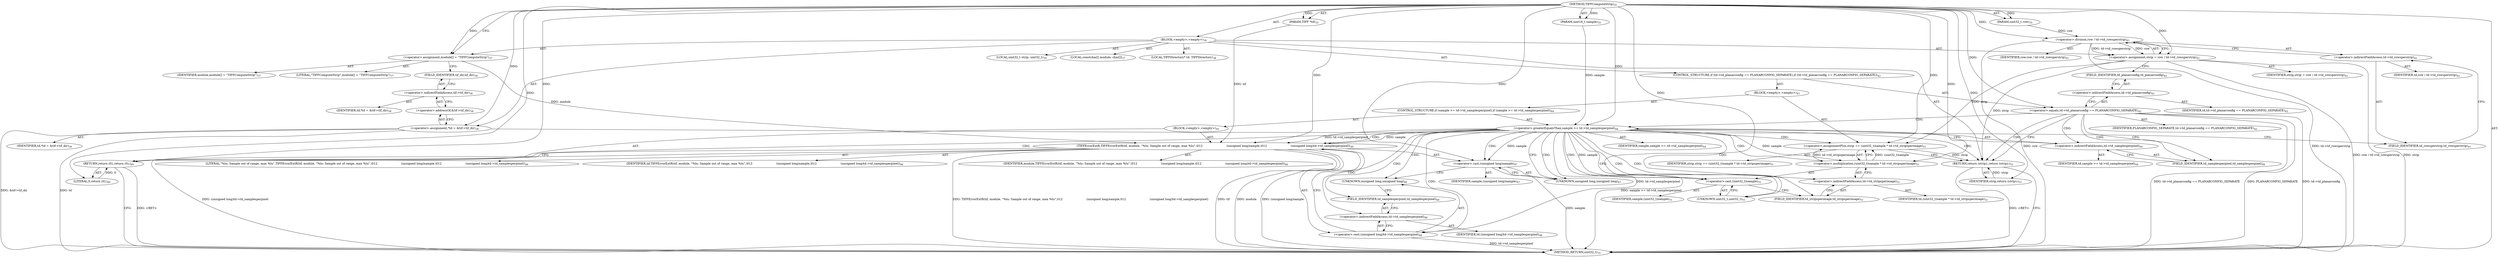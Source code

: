 digraph "TIFFComputeStrip" {  
"10917" [label = <(METHOD,TIFFComputeStrip)<SUB>35</SUB>> ]
"10918" [label = <(PARAM,TIFF *tif)<SUB>35</SUB>> ]
"10919" [label = <(PARAM,uint32_t row)<SUB>35</SUB>> ]
"10920" [label = <(PARAM,uint16_t sample)<SUB>35</SUB>> ]
"10921" [label = <(BLOCK,&lt;empty&gt;,&lt;empty&gt;)<SUB>36</SUB>> ]
"10922" [label = <(LOCAL,constchar[] module: char[])<SUB>37</SUB>> ]
"10923" [label = <(&lt;operator&gt;.assignment,module[] = &quot;TIFFComputeStrip&quot;)<SUB>37</SUB>> ]
"10924" [label = <(IDENTIFIER,module,module[] = &quot;TIFFComputeStrip&quot;)<SUB>37</SUB>> ]
"10925" [label = <(LITERAL,&quot;TIFFComputeStrip&quot;,module[] = &quot;TIFFComputeStrip&quot;)<SUB>37</SUB>> ]
"10926" [label = <(LOCAL,TIFFDirectory* td: TIFFDirectory)<SUB>38</SUB>> ]
"10927" [label = <(&lt;operator&gt;.assignment,*td = &amp;tif-&gt;tif_dir)<SUB>38</SUB>> ]
"10928" [label = <(IDENTIFIER,td,*td = &amp;tif-&gt;tif_dir)<SUB>38</SUB>> ]
"10929" [label = <(&lt;operator&gt;.addressOf,&amp;tif-&gt;tif_dir)<SUB>38</SUB>> ]
"10930" [label = <(&lt;operator&gt;.indirectFieldAccess,tif-&gt;tif_dir)<SUB>38</SUB>> ]
"10931" [label = <(IDENTIFIER,tif,*td = &amp;tif-&gt;tif_dir)<SUB>38</SUB>> ]
"10932" [label = <(FIELD_IDENTIFIER,tif_dir,tif_dir)<SUB>38</SUB>> ]
"10933" [label = <(LOCAL,uint32_t strip: uint32_t)<SUB>39</SUB>> ]
"10934" [label = <(&lt;operator&gt;.assignment,strip = row / td-&gt;td_rowsperstrip)<SUB>41</SUB>> ]
"10935" [label = <(IDENTIFIER,strip,strip = row / td-&gt;td_rowsperstrip)<SUB>41</SUB>> ]
"10936" [label = <(&lt;operator&gt;.division,row / td-&gt;td_rowsperstrip)<SUB>41</SUB>> ]
"10937" [label = <(IDENTIFIER,row,row / td-&gt;td_rowsperstrip)<SUB>41</SUB>> ]
"10938" [label = <(&lt;operator&gt;.indirectFieldAccess,td-&gt;td_rowsperstrip)<SUB>41</SUB>> ]
"10939" [label = <(IDENTIFIER,td,row / td-&gt;td_rowsperstrip)<SUB>41</SUB>> ]
"10940" [label = <(FIELD_IDENTIFIER,td_rowsperstrip,td_rowsperstrip)<SUB>41</SUB>> ]
"10941" [label = <(CONTROL_STRUCTURE,if (td-&gt;td_planarconfig == PLANARCONFIG_SEPARATE),if (td-&gt;td_planarconfig == PLANARCONFIG_SEPARATE))<SUB>42</SUB>> ]
"10942" [label = <(&lt;operator&gt;.equals,td-&gt;td_planarconfig == PLANARCONFIG_SEPARATE)<SUB>42</SUB>> ]
"10943" [label = <(&lt;operator&gt;.indirectFieldAccess,td-&gt;td_planarconfig)<SUB>42</SUB>> ]
"10944" [label = <(IDENTIFIER,td,td-&gt;td_planarconfig == PLANARCONFIG_SEPARATE)<SUB>42</SUB>> ]
"10945" [label = <(FIELD_IDENTIFIER,td_planarconfig,td_planarconfig)<SUB>42</SUB>> ]
"10946" [label = <(IDENTIFIER,PLANARCONFIG_SEPARATE,td-&gt;td_planarconfig == PLANARCONFIG_SEPARATE)<SUB>42</SUB>> ]
"10947" [label = <(BLOCK,&lt;empty&gt;,&lt;empty&gt;)<SUB>43</SUB>> ]
"10948" [label = <(CONTROL_STRUCTURE,if (sample &gt;= td-&gt;td_samplesperpixel),if (sample &gt;= td-&gt;td_samplesperpixel))<SUB>44</SUB>> ]
"10949" [label = <(&lt;operator&gt;.greaterEqualsThan,sample &gt;= td-&gt;td_samplesperpixel)<SUB>44</SUB>> ]
"10950" [label = <(IDENTIFIER,sample,sample &gt;= td-&gt;td_samplesperpixel)<SUB>44</SUB>> ]
"10951" [label = <(&lt;operator&gt;.indirectFieldAccess,td-&gt;td_samplesperpixel)<SUB>44</SUB>> ]
"10952" [label = <(IDENTIFIER,td,sample &gt;= td-&gt;td_samplesperpixel)<SUB>44</SUB>> ]
"10953" [label = <(FIELD_IDENTIFIER,td_samplesperpixel,td_samplesperpixel)<SUB>44</SUB>> ]
"10954" [label = <(BLOCK,&lt;empty&gt;,&lt;empty&gt;)<SUB>45</SUB>> ]
"10955" [label = <(TIFFErrorExtR,TIFFErrorExtR(tif, module, &quot;%lu: Sample out of range, max %lu&quot;,\012                          (unsigned long)sample,\012                          (unsigned long)td-&gt;td_samplesperpixel))<SUB>46</SUB>> ]
"10956" [label = <(IDENTIFIER,tif,TIFFErrorExtR(tif, module, &quot;%lu: Sample out of range, max %lu&quot;,\012                          (unsigned long)sample,\012                          (unsigned long)td-&gt;td_samplesperpixel))<SUB>46</SUB>> ]
"10957" [label = <(IDENTIFIER,module,TIFFErrorExtR(tif, module, &quot;%lu: Sample out of range, max %lu&quot;,\012                          (unsigned long)sample,\012                          (unsigned long)td-&gt;td_samplesperpixel))<SUB>46</SUB>> ]
"10958" [label = <(LITERAL,&quot;%lu: Sample out of range, max %lu&quot;,TIFFErrorExtR(tif, module, &quot;%lu: Sample out of range, max %lu&quot;,\012                          (unsigned long)sample,\012                          (unsigned long)td-&gt;td_samplesperpixel))<SUB>46</SUB>> ]
"10959" [label = <(&lt;operator&gt;.cast,(unsigned long)sample)<SUB>47</SUB>> ]
"10960" [label = <(UNKNOWN,unsigned long,unsigned long)<SUB>47</SUB>> ]
"10961" [label = <(IDENTIFIER,sample,(unsigned long)sample)<SUB>47</SUB>> ]
"10962" [label = <(&lt;operator&gt;.cast,(unsigned long)td-&gt;td_samplesperpixel)<SUB>48</SUB>> ]
"10963" [label = <(UNKNOWN,unsigned long,unsigned long)<SUB>48</SUB>> ]
"10964" [label = <(&lt;operator&gt;.indirectFieldAccess,td-&gt;td_samplesperpixel)<SUB>48</SUB>> ]
"10965" [label = <(IDENTIFIER,td,(unsigned long)td-&gt;td_samplesperpixel)<SUB>48</SUB>> ]
"10966" [label = <(FIELD_IDENTIFIER,td_samplesperpixel,td_samplesperpixel)<SUB>48</SUB>> ]
"10967" [label = <(RETURN,return (0);,return (0);)<SUB>49</SUB>> ]
"10968" [label = <(LITERAL,0,return (0);)<SUB>49</SUB>> ]
"10969" [label = <(&lt;operator&gt;.assignmentPlus,strip += (uint32_t)sample * td-&gt;td_stripsperimage)<SUB>51</SUB>> ]
"10970" [label = <(IDENTIFIER,strip,strip += (uint32_t)sample * td-&gt;td_stripsperimage)<SUB>51</SUB>> ]
"10971" [label = <(&lt;operator&gt;.multiplication,(uint32_t)sample * td-&gt;td_stripsperimage)<SUB>51</SUB>> ]
"10972" [label = <(&lt;operator&gt;.cast,(uint32_t)sample)<SUB>51</SUB>> ]
"10973" [label = <(UNKNOWN,uint32_t,uint32_t)<SUB>51</SUB>> ]
"10974" [label = <(IDENTIFIER,sample,(uint32_t)sample)<SUB>51</SUB>> ]
"10975" [label = <(&lt;operator&gt;.indirectFieldAccess,td-&gt;td_stripsperimage)<SUB>51</SUB>> ]
"10976" [label = <(IDENTIFIER,td,(uint32_t)sample * td-&gt;td_stripsperimage)<SUB>51</SUB>> ]
"10977" [label = <(FIELD_IDENTIFIER,td_stripsperimage,td_stripsperimage)<SUB>51</SUB>> ]
"10978" [label = <(RETURN,return (strip);,return (strip);)<SUB>53</SUB>> ]
"10979" [label = <(IDENTIFIER,strip,return (strip);)<SUB>53</SUB>> ]
"10980" [label = <(METHOD_RETURN,uint32_t)<SUB>35</SUB>> ]
  "10917" -> "10918"  [ label = "AST: "] 
  "10917" -> "10919"  [ label = "AST: "] 
  "10917" -> "10920"  [ label = "AST: "] 
  "10917" -> "10921"  [ label = "AST: "] 
  "10917" -> "10980"  [ label = "AST: "] 
  "10921" -> "10922"  [ label = "AST: "] 
  "10921" -> "10923"  [ label = "AST: "] 
  "10921" -> "10926"  [ label = "AST: "] 
  "10921" -> "10927"  [ label = "AST: "] 
  "10921" -> "10933"  [ label = "AST: "] 
  "10921" -> "10934"  [ label = "AST: "] 
  "10921" -> "10941"  [ label = "AST: "] 
  "10921" -> "10978"  [ label = "AST: "] 
  "10923" -> "10924"  [ label = "AST: "] 
  "10923" -> "10925"  [ label = "AST: "] 
  "10927" -> "10928"  [ label = "AST: "] 
  "10927" -> "10929"  [ label = "AST: "] 
  "10929" -> "10930"  [ label = "AST: "] 
  "10930" -> "10931"  [ label = "AST: "] 
  "10930" -> "10932"  [ label = "AST: "] 
  "10934" -> "10935"  [ label = "AST: "] 
  "10934" -> "10936"  [ label = "AST: "] 
  "10936" -> "10937"  [ label = "AST: "] 
  "10936" -> "10938"  [ label = "AST: "] 
  "10938" -> "10939"  [ label = "AST: "] 
  "10938" -> "10940"  [ label = "AST: "] 
  "10941" -> "10942"  [ label = "AST: "] 
  "10941" -> "10947"  [ label = "AST: "] 
  "10942" -> "10943"  [ label = "AST: "] 
  "10942" -> "10946"  [ label = "AST: "] 
  "10943" -> "10944"  [ label = "AST: "] 
  "10943" -> "10945"  [ label = "AST: "] 
  "10947" -> "10948"  [ label = "AST: "] 
  "10947" -> "10969"  [ label = "AST: "] 
  "10948" -> "10949"  [ label = "AST: "] 
  "10948" -> "10954"  [ label = "AST: "] 
  "10949" -> "10950"  [ label = "AST: "] 
  "10949" -> "10951"  [ label = "AST: "] 
  "10951" -> "10952"  [ label = "AST: "] 
  "10951" -> "10953"  [ label = "AST: "] 
  "10954" -> "10955"  [ label = "AST: "] 
  "10954" -> "10967"  [ label = "AST: "] 
  "10955" -> "10956"  [ label = "AST: "] 
  "10955" -> "10957"  [ label = "AST: "] 
  "10955" -> "10958"  [ label = "AST: "] 
  "10955" -> "10959"  [ label = "AST: "] 
  "10955" -> "10962"  [ label = "AST: "] 
  "10959" -> "10960"  [ label = "AST: "] 
  "10959" -> "10961"  [ label = "AST: "] 
  "10962" -> "10963"  [ label = "AST: "] 
  "10962" -> "10964"  [ label = "AST: "] 
  "10964" -> "10965"  [ label = "AST: "] 
  "10964" -> "10966"  [ label = "AST: "] 
  "10967" -> "10968"  [ label = "AST: "] 
  "10969" -> "10970"  [ label = "AST: "] 
  "10969" -> "10971"  [ label = "AST: "] 
  "10971" -> "10972"  [ label = "AST: "] 
  "10971" -> "10975"  [ label = "AST: "] 
  "10972" -> "10973"  [ label = "AST: "] 
  "10972" -> "10974"  [ label = "AST: "] 
  "10975" -> "10976"  [ label = "AST: "] 
  "10975" -> "10977"  [ label = "AST: "] 
  "10978" -> "10979"  [ label = "AST: "] 
  "10923" -> "10932"  [ label = "CFG: "] 
  "10927" -> "10940"  [ label = "CFG: "] 
  "10934" -> "10945"  [ label = "CFG: "] 
  "10978" -> "10980"  [ label = "CFG: "] 
  "10929" -> "10927"  [ label = "CFG: "] 
  "10936" -> "10934"  [ label = "CFG: "] 
  "10942" -> "10953"  [ label = "CFG: "] 
  "10942" -> "10978"  [ label = "CFG: "] 
  "10930" -> "10929"  [ label = "CFG: "] 
  "10938" -> "10936"  [ label = "CFG: "] 
  "10943" -> "10942"  [ label = "CFG: "] 
  "10969" -> "10978"  [ label = "CFG: "] 
  "10932" -> "10930"  [ label = "CFG: "] 
  "10940" -> "10938"  [ label = "CFG: "] 
  "10945" -> "10943"  [ label = "CFG: "] 
  "10949" -> "10960"  [ label = "CFG: "] 
  "10949" -> "10973"  [ label = "CFG: "] 
  "10971" -> "10969"  [ label = "CFG: "] 
  "10951" -> "10949"  [ label = "CFG: "] 
  "10955" -> "10967"  [ label = "CFG: "] 
  "10967" -> "10980"  [ label = "CFG: "] 
  "10972" -> "10977"  [ label = "CFG: "] 
  "10975" -> "10971"  [ label = "CFG: "] 
  "10953" -> "10951"  [ label = "CFG: "] 
  "10959" -> "10963"  [ label = "CFG: "] 
  "10962" -> "10955"  [ label = "CFG: "] 
  "10973" -> "10972"  [ label = "CFG: "] 
  "10977" -> "10975"  [ label = "CFG: "] 
  "10960" -> "10959"  [ label = "CFG: "] 
  "10963" -> "10966"  [ label = "CFG: "] 
  "10964" -> "10962"  [ label = "CFG: "] 
  "10966" -> "10964"  [ label = "CFG: "] 
  "10917" -> "10923"  [ label = "CFG: "] 
  "10978" -> "10980"  [ label = "DDG: &lt;RET&gt;"] 
  "10967" -> "10980"  [ label = "DDG: &lt;RET&gt;"] 
  "10927" -> "10980"  [ label = "DDG: td"] 
  "10927" -> "10980"  [ label = "DDG: &amp;tif-&gt;tif_dir"] 
  "10934" -> "10980"  [ label = "DDG: strip"] 
  "10936" -> "10980"  [ label = "DDG: row"] 
  "10936" -> "10980"  [ label = "DDG: td-&gt;td_rowsperstrip"] 
  "10934" -> "10980"  [ label = "DDG: row / td-&gt;td_rowsperstrip"] 
  "10942" -> "10980"  [ label = "DDG: td-&gt;td_planarconfig"] 
  "10942" -> "10980"  [ label = "DDG: td-&gt;td_planarconfig == PLANARCONFIG_SEPARATE"] 
  "10949" -> "10980"  [ label = "DDG: sample &gt;= td-&gt;td_samplesperpixel"] 
  "10955" -> "10980"  [ label = "DDG: tif"] 
  "10955" -> "10980"  [ label = "DDG: module"] 
  "10959" -> "10980"  [ label = "DDG: sample"] 
  "10955" -> "10980"  [ label = "DDG: (unsigned long)sample"] 
  "10962" -> "10980"  [ label = "DDG: td-&gt;td_samplesperpixel"] 
  "10955" -> "10980"  [ label = "DDG: (unsigned long)td-&gt;td_samplesperpixel"] 
  "10955" -> "10980"  [ label = "DDG: TIFFErrorExtR(tif, module, &quot;%lu: Sample out of range, max %lu&quot;,\012                          (unsigned long)sample,\012                          (unsigned long)td-&gt;td_samplesperpixel)"] 
  "10942" -> "10980"  [ label = "DDG: PLANARCONFIG_SEPARATE"] 
  "10917" -> "10918"  [ label = "DDG: "] 
  "10917" -> "10919"  [ label = "DDG: "] 
  "10917" -> "10920"  [ label = "DDG: "] 
  "10917" -> "10923"  [ label = "DDG: "] 
  "10936" -> "10934"  [ label = "DDG: row"] 
  "10936" -> "10934"  [ label = "DDG: td-&gt;td_rowsperstrip"] 
  "10979" -> "10978"  [ label = "DDG: strip"] 
  "10934" -> "10978"  [ label = "DDG: strip"] 
  "10969" -> "10978"  [ label = "DDG: strip"] 
  "10917" -> "10927"  [ label = "DDG: "] 
  "10917" -> "10934"  [ label = "DDG: "] 
  "10917" -> "10979"  [ label = "DDG: "] 
  "10919" -> "10936"  [ label = "DDG: row"] 
  "10917" -> "10936"  [ label = "DDG: "] 
  "10917" -> "10942"  [ label = "DDG: "] 
  "10971" -> "10969"  [ label = "DDG: (uint32_t)sample"] 
  "10971" -> "10969"  [ label = "DDG: td-&gt;td_stripsperimage"] 
  "10934" -> "10969"  [ label = "DDG: strip"] 
  "10917" -> "10969"  [ label = "DDG: "] 
  "10920" -> "10949"  [ label = "DDG: sample"] 
  "10917" -> "10949"  [ label = "DDG: "] 
  "10968" -> "10967"  [ label = "DDG: 0"] 
  "10917" -> "10967"  [ label = "DDG: "] 
  "10949" -> "10971"  [ label = "DDG: sample"] 
  "10917" -> "10971"  [ label = "DDG: "] 
  "10918" -> "10955"  [ label = "DDG: tif"] 
  "10917" -> "10955"  [ label = "DDG: "] 
  "10923" -> "10955"  [ label = "DDG: module"] 
  "10949" -> "10955"  [ label = "DDG: sample"] 
  "10949" -> "10955"  [ label = "DDG: td-&gt;td_samplesperpixel"] 
  "10917" -> "10968"  [ label = "DDG: "] 
  "10949" -> "10972"  [ label = "DDG: sample"] 
  "10917" -> "10972"  [ label = "DDG: "] 
  "10949" -> "10959"  [ label = "DDG: sample"] 
  "10917" -> "10959"  [ label = "DDG: "] 
  "10949" -> "10962"  [ label = "DDG: td-&gt;td_samplesperpixel"] 
  "10942" -> "10951"  [ label = "CDG: "] 
  "10942" -> "10949"  [ label = "CDG: "] 
  "10942" -> "10953"  [ label = "CDG: "] 
  "10942" -> "10978"  [ label = "CDG: "] 
  "10949" -> "10967"  [ label = "CDG: "] 
  "10949" -> "10959"  [ label = "CDG: "] 
  "10949" -> "10972"  [ label = "CDG: "] 
  "10949" -> "10969"  [ label = "CDG: "] 
  "10949" -> "10963"  [ label = "CDG: "] 
  "10949" -> "10971"  [ label = "CDG: "] 
  "10949" -> "10975"  [ label = "CDG: "] 
  "10949" -> "10973"  [ label = "CDG: "] 
  "10949" -> "10955"  [ label = "CDG: "] 
  "10949" -> "10964"  [ label = "CDG: "] 
  "10949" -> "10966"  [ label = "CDG: "] 
  "10949" -> "10977"  [ label = "CDG: "] 
  "10949" -> "10978"  [ label = "CDG: "] 
  "10949" -> "10960"  [ label = "CDG: "] 
  "10949" -> "10962"  [ label = "CDG: "] 
}
